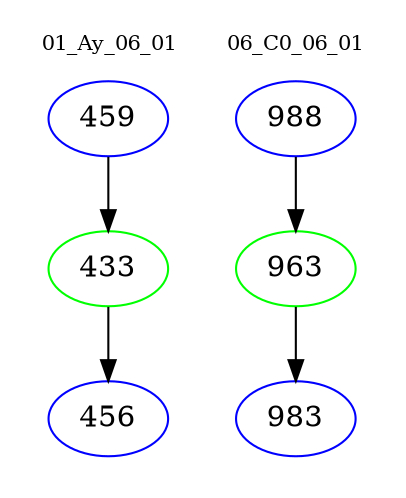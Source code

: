 digraph{
subgraph cluster_0 {
color = white
label = "01_Ay_06_01";
fontsize=10;
T0_459 [label="459", color="blue"]
T0_459 -> T0_433 [color="black"]
T0_433 [label="433", color="green"]
T0_433 -> T0_456 [color="black"]
T0_456 [label="456", color="blue"]
}
subgraph cluster_1 {
color = white
label = "06_C0_06_01";
fontsize=10;
T1_988 [label="988", color="blue"]
T1_988 -> T1_963 [color="black"]
T1_963 [label="963", color="green"]
T1_963 -> T1_983 [color="black"]
T1_983 [label="983", color="blue"]
}
}
